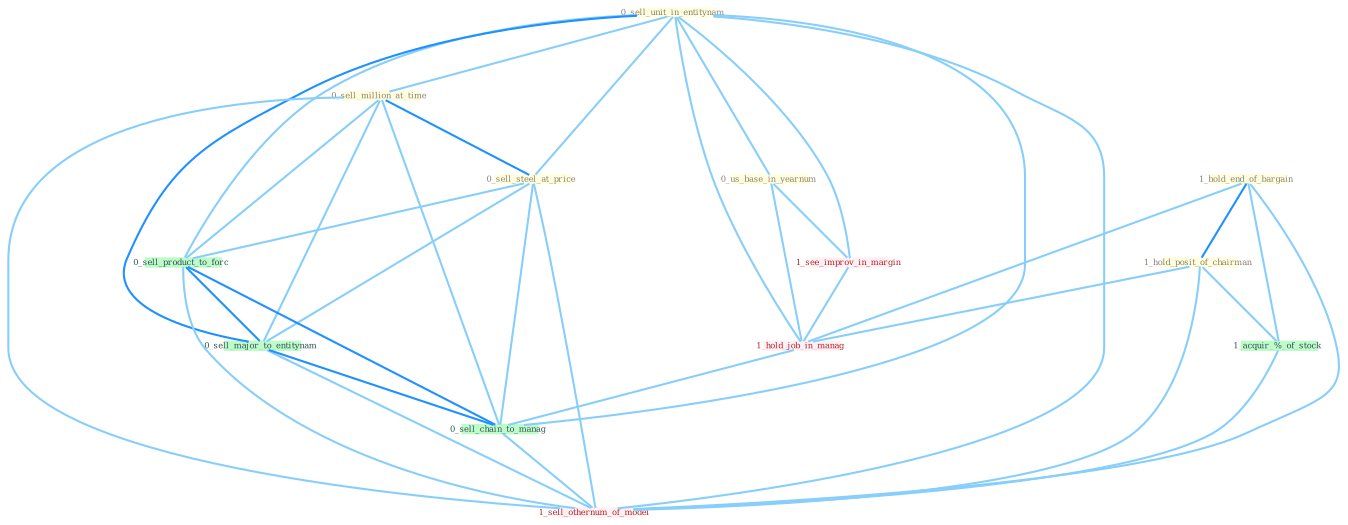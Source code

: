 Graph G{ 
    node
    [shape=polygon,style=filled,width=.5,height=.06,color="#BDFCC9",fixedsize=true,fontsize=4,
    fontcolor="#2f4f4f"];
    {node
    [color="#ffffe0", fontcolor="#8b7d6b"] "0_sell_unit_in_entitynam " "0_sell_million_at_time " "1_hold_end_of_bargain " "0_us_base_in_yearnum " "0_sell_steel_at_price " "1_hold_posit_of_chairman "}
{node [color="#fff0f5", fontcolor="#b22222"] "1_see_improv_in_margin " "1_hold_job_in_manag " "1_sell_othernum_of_model "}
edge [color="#B0E2FF"];

	"0_sell_unit_in_entitynam " -- "0_sell_million_at_time " [w="1", color="#87cefa" ];
	"0_sell_unit_in_entitynam " -- "0_us_base_in_yearnum " [w="1", color="#87cefa" ];
	"0_sell_unit_in_entitynam " -- "0_sell_steel_at_price " [w="1", color="#87cefa" ];
	"0_sell_unit_in_entitynam " -- "1_see_improv_in_margin " [w="1", color="#87cefa" ];
	"0_sell_unit_in_entitynam " -- "1_hold_job_in_manag " [w="1", color="#87cefa" ];
	"0_sell_unit_in_entitynam " -- "0_sell_product_to_forc " [w="1", color="#87cefa" ];
	"0_sell_unit_in_entitynam " -- "0_sell_major_to_entitynam " [w="2", color="#1e90ff" , len=0.8];
	"0_sell_unit_in_entitynam " -- "0_sell_chain_to_manag " [w="1", color="#87cefa" ];
	"0_sell_unit_in_entitynam " -- "1_sell_othernum_of_model " [w="1", color="#87cefa" ];
	"0_sell_million_at_time " -- "0_sell_steel_at_price " [w="2", color="#1e90ff" , len=0.8];
	"0_sell_million_at_time " -- "0_sell_product_to_forc " [w="1", color="#87cefa" ];
	"0_sell_million_at_time " -- "0_sell_major_to_entitynam " [w="1", color="#87cefa" ];
	"0_sell_million_at_time " -- "0_sell_chain_to_manag " [w="1", color="#87cefa" ];
	"0_sell_million_at_time " -- "1_sell_othernum_of_model " [w="1", color="#87cefa" ];
	"1_hold_end_of_bargain " -- "1_hold_posit_of_chairman " [w="2", color="#1e90ff" , len=0.8];
	"1_hold_end_of_bargain " -- "1_acquir_%_of_stock " [w="1", color="#87cefa" ];
	"1_hold_end_of_bargain " -- "1_hold_job_in_manag " [w="1", color="#87cefa" ];
	"1_hold_end_of_bargain " -- "1_sell_othernum_of_model " [w="1", color="#87cefa" ];
	"0_us_base_in_yearnum " -- "1_see_improv_in_margin " [w="1", color="#87cefa" ];
	"0_us_base_in_yearnum " -- "1_hold_job_in_manag " [w="1", color="#87cefa" ];
	"0_sell_steel_at_price " -- "0_sell_product_to_forc " [w="1", color="#87cefa" ];
	"0_sell_steel_at_price " -- "0_sell_major_to_entitynam " [w="1", color="#87cefa" ];
	"0_sell_steel_at_price " -- "0_sell_chain_to_manag " [w="1", color="#87cefa" ];
	"0_sell_steel_at_price " -- "1_sell_othernum_of_model " [w="1", color="#87cefa" ];
	"1_hold_posit_of_chairman " -- "1_acquir_%_of_stock " [w="1", color="#87cefa" ];
	"1_hold_posit_of_chairman " -- "1_hold_job_in_manag " [w="1", color="#87cefa" ];
	"1_hold_posit_of_chairman " -- "1_sell_othernum_of_model " [w="1", color="#87cefa" ];
	"1_see_improv_in_margin " -- "1_hold_job_in_manag " [w="1", color="#87cefa" ];
	"1_acquir_%_of_stock " -- "1_sell_othernum_of_model " [w="1", color="#87cefa" ];
	"1_hold_job_in_manag " -- "0_sell_chain_to_manag " [w="1", color="#87cefa" ];
	"0_sell_product_to_forc " -- "0_sell_major_to_entitynam " [w="2", color="#1e90ff" , len=0.8];
	"0_sell_product_to_forc " -- "0_sell_chain_to_manag " [w="2", color="#1e90ff" , len=0.8];
	"0_sell_product_to_forc " -- "1_sell_othernum_of_model " [w="1", color="#87cefa" ];
	"0_sell_major_to_entitynam " -- "0_sell_chain_to_manag " [w="2", color="#1e90ff" , len=0.8];
	"0_sell_major_to_entitynam " -- "1_sell_othernum_of_model " [w="1", color="#87cefa" ];
	"0_sell_chain_to_manag " -- "1_sell_othernum_of_model " [w="1", color="#87cefa" ];
}
